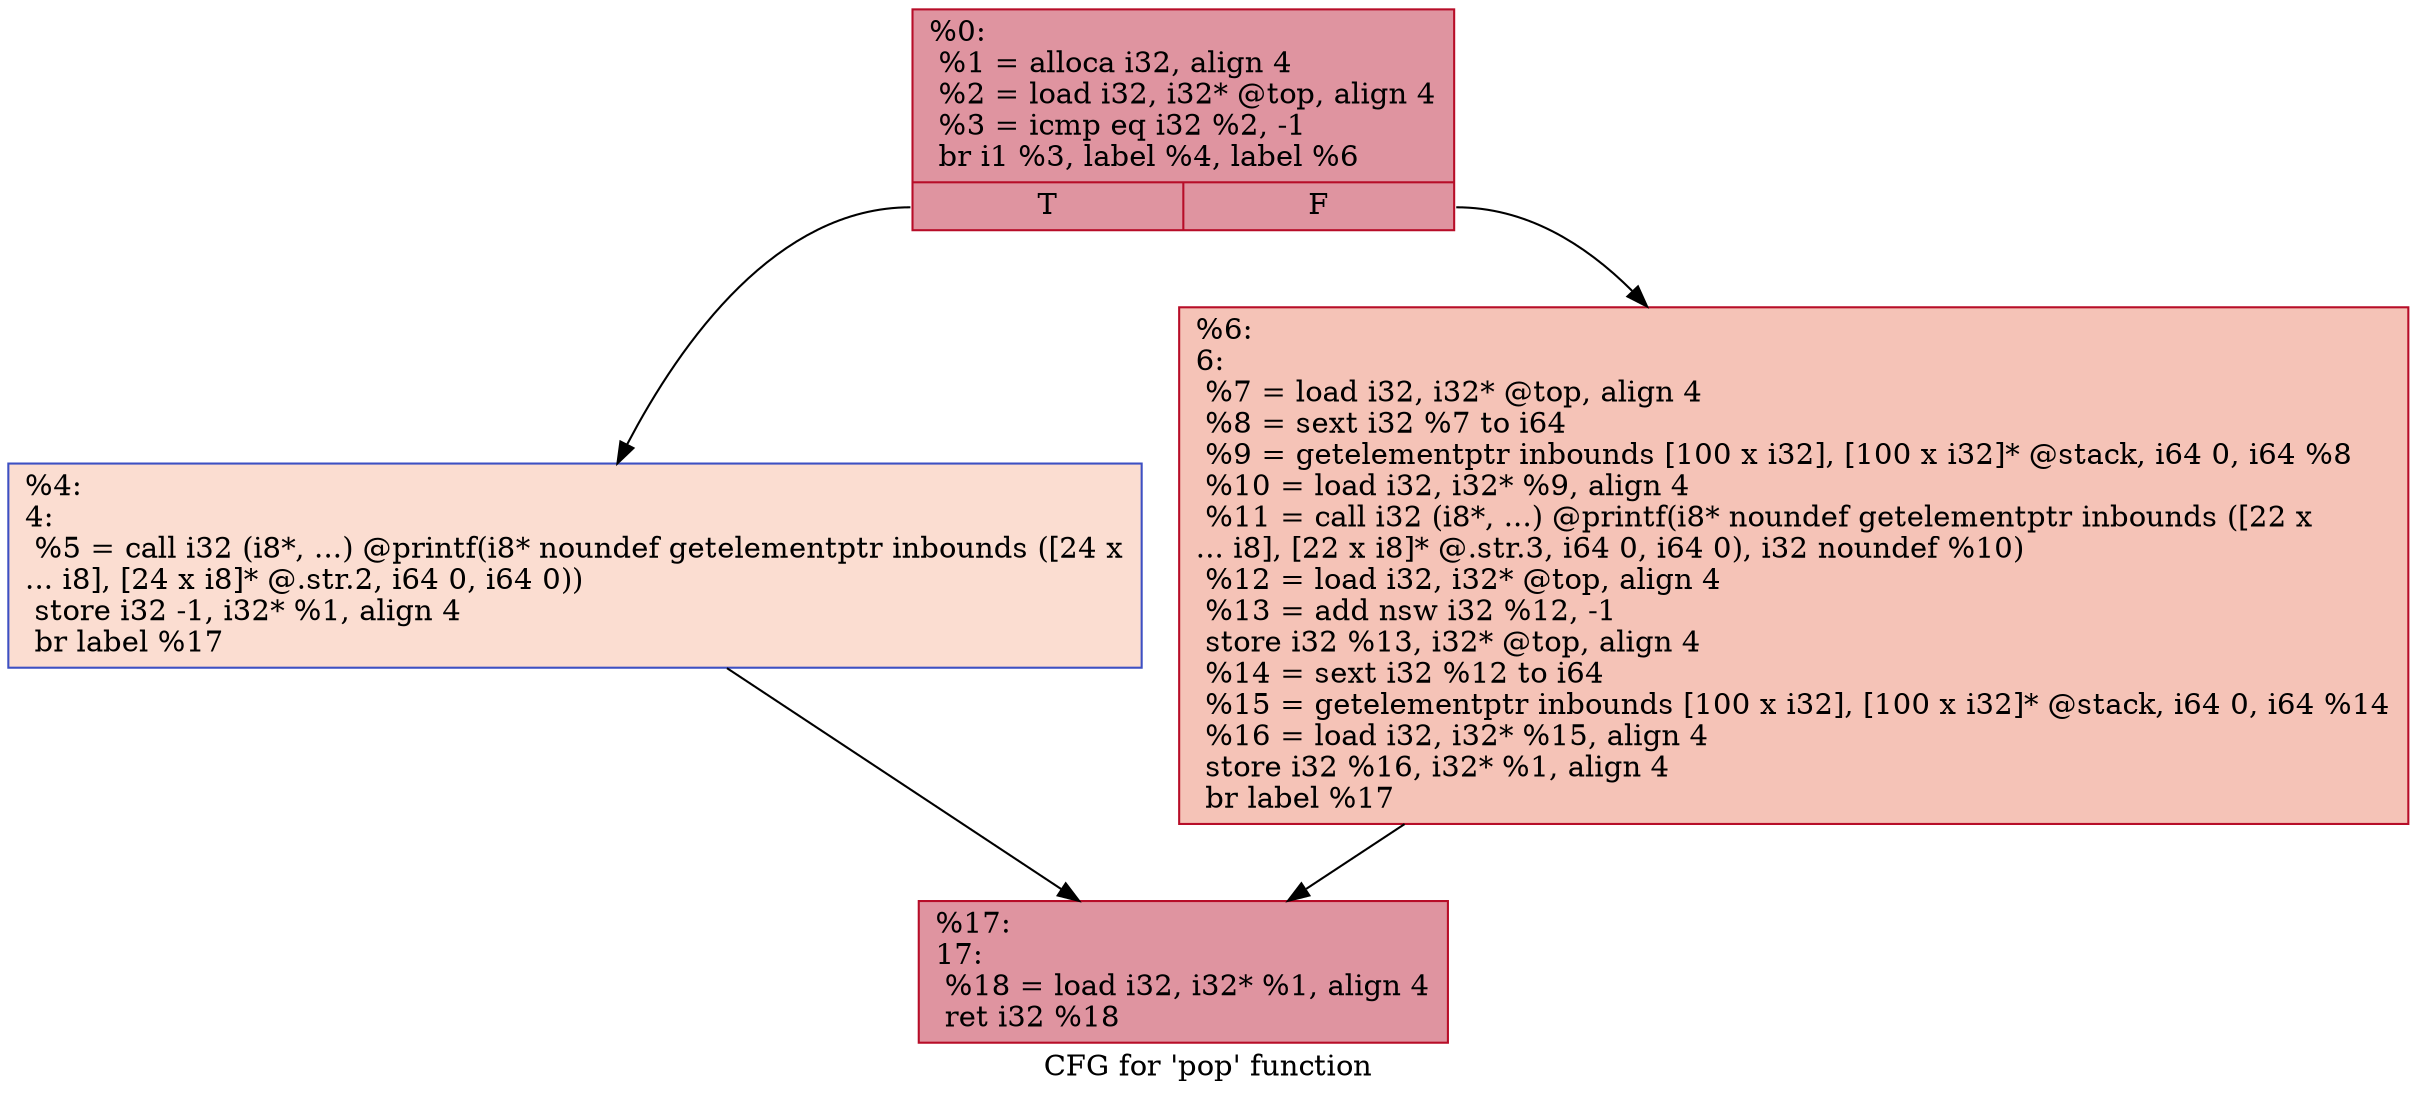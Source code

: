 digraph "CFG for 'pop' function" {
	label="CFG for 'pop' function";

	Node0x55b8d9cbc5c0 [shape=record,color="#b70d28ff", style=filled, fillcolor="#b70d2870",label="{%0:\l  %1 = alloca i32, align 4\l  %2 = load i32, i32* @top, align 4\l  %3 = icmp eq i32 %2, -1\l  br i1 %3, label %4, label %6\l|{<s0>T|<s1>F}}"];
	Node0x55b8d9cbc5c0:s0 -> Node0x55b8d9cbc7d0;
	Node0x55b8d9cbc5c0:s1 -> Node0x55b8d9cbc820;
	Node0x55b8d9cbc7d0 [shape=record,color="#3d50c3ff", style=filled, fillcolor="#f7b39670",label="{%4:\l4:                                                \l  %5 = call i32 (i8*, ...) @printf(i8* noundef getelementptr inbounds ([24 x\l... i8], [24 x i8]* @.str.2, i64 0, i64 0))\l  store i32 -1, i32* %1, align 4\l  br label %17\l}"];
	Node0x55b8d9cbc7d0 -> Node0x55b8d9cbcb80;
	Node0x55b8d9cbc820 [shape=record,color="#b70d28ff", style=filled, fillcolor="#e8765c70",label="{%6:\l6:                                                \l  %7 = load i32, i32* @top, align 4\l  %8 = sext i32 %7 to i64\l  %9 = getelementptr inbounds [100 x i32], [100 x i32]* @stack, i64 0, i64 %8\l  %10 = load i32, i32* %9, align 4\l  %11 = call i32 (i8*, ...) @printf(i8* noundef getelementptr inbounds ([22 x\l... i8], [22 x i8]* @.str.3, i64 0, i64 0), i32 noundef %10)\l  %12 = load i32, i32* @top, align 4\l  %13 = add nsw i32 %12, -1\l  store i32 %13, i32* @top, align 4\l  %14 = sext i32 %12 to i64\l  %15 = getelementptr inbounds [100 x i32], [100 x i32]* @stack, i64 0, i64 %14\l  %16 = load i32, i32* %15, align 4\l  store i32 %16, i32* %1, align 4\l  br label %17\l}"];
	Node0x55b8d9cbc820 -> Node0x55b8d9cbcb80;
	Node0x55b8d9cbcb80 [shape=record,color="#b70d28ff", style=filled, fillcolor="#b70d2870",label="{%17:\l17:                                               \l  %18 = load i32, i32* %1, align 4\l  ret i32 %18\l}"];
}
